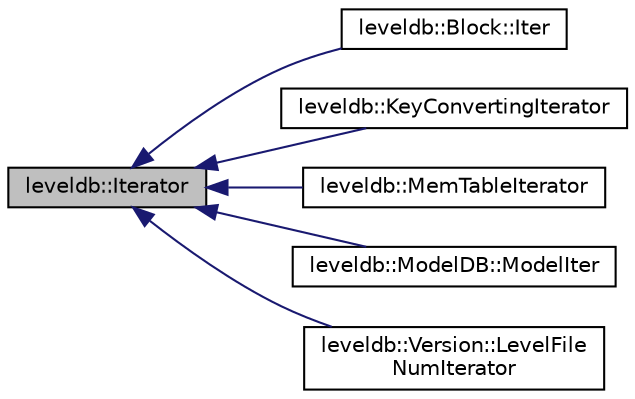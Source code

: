 digraph "leveldb::Iterator"
{
  edge [fontname="Helvetica",fontsize="10",labelfontname="Helvetica",labelfontsize="10"];
  node [fontname="Helvetica",fontsize="10",shape=record];
  rankdir="LR";
  Node1 [label="leveldb::Iterator",height=0.2,width=0.4,color="black", fillcolor="grey75", style="filled" fontcolor="black"];
  Node1 -> Node2 [dir="back",color="midnightblue",fontsize="10",style="solid"];
  Node2 [label="leveldb::Block::Iter",height=0.2,width=0.4,color="black", fillcolor="white", style="filled",URL="$classleveldb_1_1_block_1_1_iter.html"];
  Node1 -> Node3 [dir="back",color="midnightblue",fontsize="10",style="solid"];
  Node3 [label="leveldb::KeyConvertingIterator",height=0.2,width=0.4,color="black", fillcolor="white", style="filled",URL="$classleveldb_1_1_key_converting_iterator.html"];
  Node1 -> Node4 [dir="back",color="midnightblue",fontsize="10",style="solid"];
  Node4 [label="leveldb::MemTableIterator",height=0.2,width=0.4,color="black", fillcolor="white", style="filled",URL="$classleveldb_1_1_mem_table_iterator.html"];
  Node1 -> Node5 [dir="back",color="midnightblue",fontsize="10",style="solid"];
  Node5 [label="leveldb::ModelDB::ModelIter",height=0.2,width=0.4,color="black", fillcolor="white", style="filled",URL="$classleveldb_1_1_model_d_b_1_1_model_iter.html"];
  Node1 -> Node6 [dir="back",color="midnightblue",fontsize="10",style="solid"];
  Node6 [label="leveldb::Version::LevelFile\lNumIterator",height=0.2,width=0.4,color="black", fillcolor="white", style="filled",URL="$classleveldb_1_1_version_1_1_level_file_num_iterator.html"];
}
